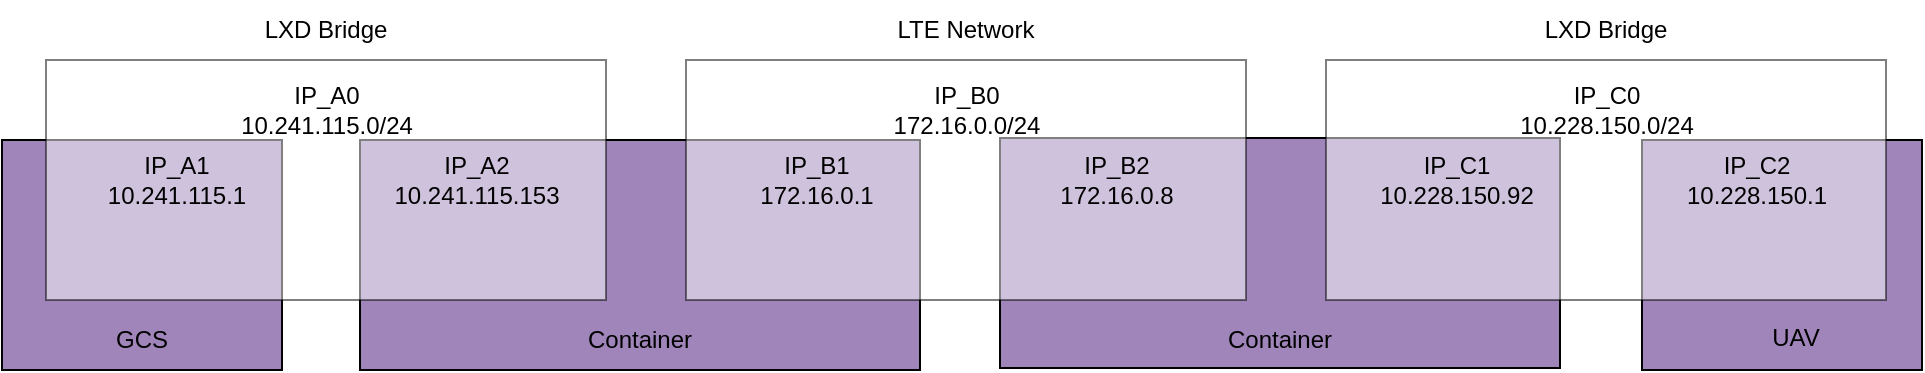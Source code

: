 <mxfile>
    <diagram id="-_rkfTHiXJ4ScaECmHU-" name="Page-1">
        <mxGraphModel dx="961" dy="851" grid="1" gridSize="10" guides="1" tooltips="1" connect="1" arrows="1" fold="1" page="1" pageScale="1" pageWidth="1654" pageHeight="1169" math="0" shadow="0">
            <root>
                <mxCell id="0"/>
                <mxCell id="1" parent="0"/>
                <mxCell id="29" value="" style="whiteSpace=wrap;html=1;fillColor=#A085BA;" vertex="1" parent="1">
                    <mxGeometry x="340" y="565" width="140" height="115" as="geometry"/>
                </mxCell>
                <mxCell id="30" value="" style="whiteSpace=wrap;html=1;fillColor=#A085BA;" vertex="1" parent="1">
                    <mxGeometry x="1160" y="565" width="140" height="115" as="geometry"/>
                </mxCell>
                <mxCell id="27" value="" style="whiteSpace=wrap;html=1;fillColor=#A085BA;" vertex="1" parent="1">
                    <mxGeometry x="839" y="564" width="280" height="115" as="geometry"/>
                </mxCell>
                <mxCell id="25" value="" style="whiteSpace=wrap;html=1;fillColor=#A085BA;" vertex="1" parent="1">
                    <mxGeometry x="519" y="565" width="280" height="115" as="geometry"/>
                </mxCell>
                <mxCell id="2" value="" style="whiteSpace=wrap;html=1;opacity=50;" vertex="1" parent="1">
                    <mxGeometry x="362" y="525" width="280" height="120" as="geometry"/>
                </mxCell>
                <mxCell id="3" value="IP_A1&lt;br&gt;10.241.115.1" style="text;html=1;align=center;verticalAlign=middle;resizable=0;points=[];autosize=1;strokeColor=none;fillColor=none;" vertex="1" parent="1">
                    <mxGeometry x="382" y="565" width="90" height="40" as="geometry"/>
                </mxCell>
                <mxCell id="12" value="IP_A2&lt;br&gt;10.241.115.153" style="text;html=1;align=center;verticalAlign=middle;resizable=0;points=[];autosize=1;strokeColor=none;fillColor=none;" vertex="1" parent="1">
                    <mxGeometry x="522" y="565" width="110" height="40" as="geometry"/>
                </mxCell>
                <mxCell id="13" value="IP_A0&lt;br&gt;10.241.115.0/24" style="text;html=1;align=center;verticalAlign=middle;resizable=0;points=[];autosize=1;strokeColor=none;fillColor=none;fontStyle=0" vertex="1" parent="1">
                    <mxGeometry x="447" y="530" width="110" height="40" as="geometry"/>
                </mxCell>
                <mxCell id="14" value="" style="whiteSpace=wrap;html=1;opacity=50;" vertex="1" parent="1">
                    <mxGeometry x="682" y="525" width="280" height="120" as="geometry"/>
                </mxCell>
                <mxCell id="15" value="IP_B1&lt;br&gt;172.16.0.1" style="text;html=1;align=center;verticalAlign=middle;resizable=0;points=[];autosize=1;strokeColor=none;fillColor=none;" vertex="1" parent="1">
                    <mxGeometry x="707" y="565" width="80" height="40" as="geometry"/>
                </mxCell>
                <mxCell id="16" value="IP_B2&lt;br&gt;172.16.0.8" style="text;html=1;align=center;verticalAlign=middle;resizable=0;points=[];autosize=1;strokeColor=none;fillColor=none;" vertex="1" parent="1">
                    <mxGeometry x="857" y="565" width="80" height="40" as="geometry"/>
                </mxCell>
                <mxCell id="17" value="IP_B0&lt;br&gt;172.16.0.0/24" style="text;html=1;align=center;verticalAlign=middle;resizable=0;points=[];autosize=1;strokeColor=none;fillColor=none;fontStyle=0" vertex="1" parent="1">
                    <mxGeometry x="772" y="530" width="100" height="40" as="geometry"/>
                </mxCell>
                <mxCell id="18" value="" style="whiteSpace=wrap;html=1;opacity=50;" vertex="1" parent="1">
                    <mxGeometry x="1002" y="525" width="280" height="120" as="geometry"/>
                </mxCell>
                <mxCell id="19" value="IP_C1&lt;br&gt;10.228.150.92" style="text;html=1;align=center;verticalAlign=middle;resizable=0;points=[];autosize=1;strokeColor=none;fillColor=none;" vertex="1" parent="1">
                    <mxGeometry x="1017" y="565" width="100" height="40" as="geometry"/>
                </mxCell>
                <mxCell id="20" value="IP_C2&lt;br&gt;10.228.150.1" style="text;html=1;align=center;verticalAlign=middle;resizable=0;points=[];autosize=1;strokeColor=none;fillColor=none;" vertex="1" parent="1">
                    <mxGeometry x="1167" y="565" width="100" height="40" as="geometry"/>
                </mxCell>
                <mxCell id="21" value="IP_C0&lt;br&gt;10.228.150.0/24" style="text;html=1;align=center;verticalAlign=middle;resizable=0;points=[];autosize=1;strokeColor=none;fillColor=none;fontStyle=0" vertex="1" parent="1">
                    <mxGeometry x="1087" y="530" width="110" height="40" as="geometry"/>
                </mxCell>
                <mxCell id="22" value="LXD Bridge" style="text;strokeColor=none;align=center;fillColor=none;html=1;verticalAlign=middle;whiteSpace=wrap;rounded=0;" vertex="1" parent="1">
                    <mxGeometry x="427" y="495" width="150" height="30" as="geometry"/>
                </mxCell>
                <mxCell id="23" value="LTE Network" style="text;strokeColor=none;align=center;fillColor=none;html=1;verticalAlign=middle;whiteSpace=wrap;rounded=0;" vertex="1" parent="1">
                    <mxGeometry x="747" y="495" width="150" height="30" as="geometry"/>
                </mxCell>
                <mxCell id="24" value="LXD Bridge" style="text;strokeColor=none;align=center;fillColor=none;html=1;verticalAlign=middle;whiteSpace=wrap;rounded=0;" vertex="1" parent="1">
                    <mxGeometry x="1067" y="495" width="150" height="30" as="geometry"/>
                </mxCell>
                <mxCell id="26" value="Container" style="text;strokeColor=none;align=center;fillColor=none;html=1;verticalAlign=middle;whiteSpace=wrap;rounded=0;opacity=50;" vertex="1" parent="1">
                    <mxGeometry x="629" y="650" width="60" height="30" as="geometry"/>
                </mxCell>
                <mxCell id="28" value="Container" style="text;strokeColor=none;align=center;fillColor=none;html=1;verticalAlign=middle;whiteSpace=wrap;rounded=0;opacity=50;" vertex="1" parent="1">
                    <mxGeometry x="949" y="650" width="60" height="30" as="geometry"/>
                </mxCell>
                <mxCell id="31" value="GCS" style="text;strokeColor=none;align=center;fillColor=none;html=1;verticalAlign=middle;whiteSpace=wrap;rounded=0;opacity=50;" vertex="1" parent="1">
                    <mxGeometry x="380" y="650" width="60" height="30" as="geometry"/>
                </mxCell>
                <mxCell id="32" value="UAV" style="text;strokeColor=none;align=center;fillColor=none;html=1;verticalAlign=middle;whiteSpace=wrap;rounded=0;opacity=50;" vertex="1" parent="1">
                    <mxGeometry x="1207" y="649" width="60" height="30" as="geometry"/>
                </mxCell>
            </root>
        </mxGraphModel>
    </diagram>
</mxfile>